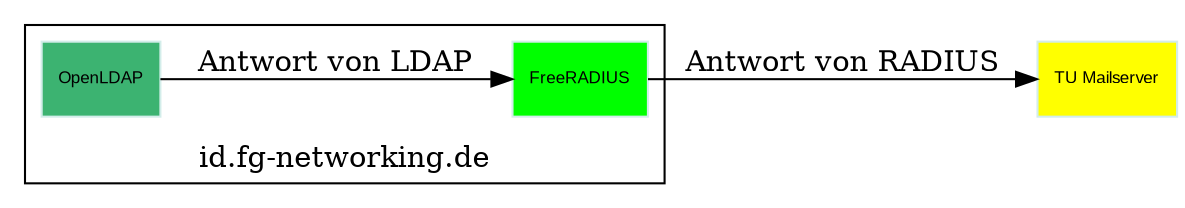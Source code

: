 digraph G {
node [
    shape=box, 
    fontname="arial",
    fontsize=8,
    style=filled,
    color="#d3edea"
  ];
  splines="compound"

  compound=true;
  rankdir=LR;
  subgraph cluster_id{
  radius2 [label="FreeRADIUS", style="filled", fillcolor="green"];
  ldap [label="OpenLDAP", style="filled", fillcolor="mediumseagreen"];
  label="id.fg-networking.de";
  labelloc=b;
}
  mail2 [label="TU Mailserver", style="filled", fillcolor="yellow"];
  ldap -> radius2 [label="Antwort von LDAP"];
  radius2 -> mail2 [label="Antwort von RADIUS"];
  margin=0; //margins around graphic and subgraphs
  nodesep=0.3; //minimal distance between nodes and subgraphs
  }
